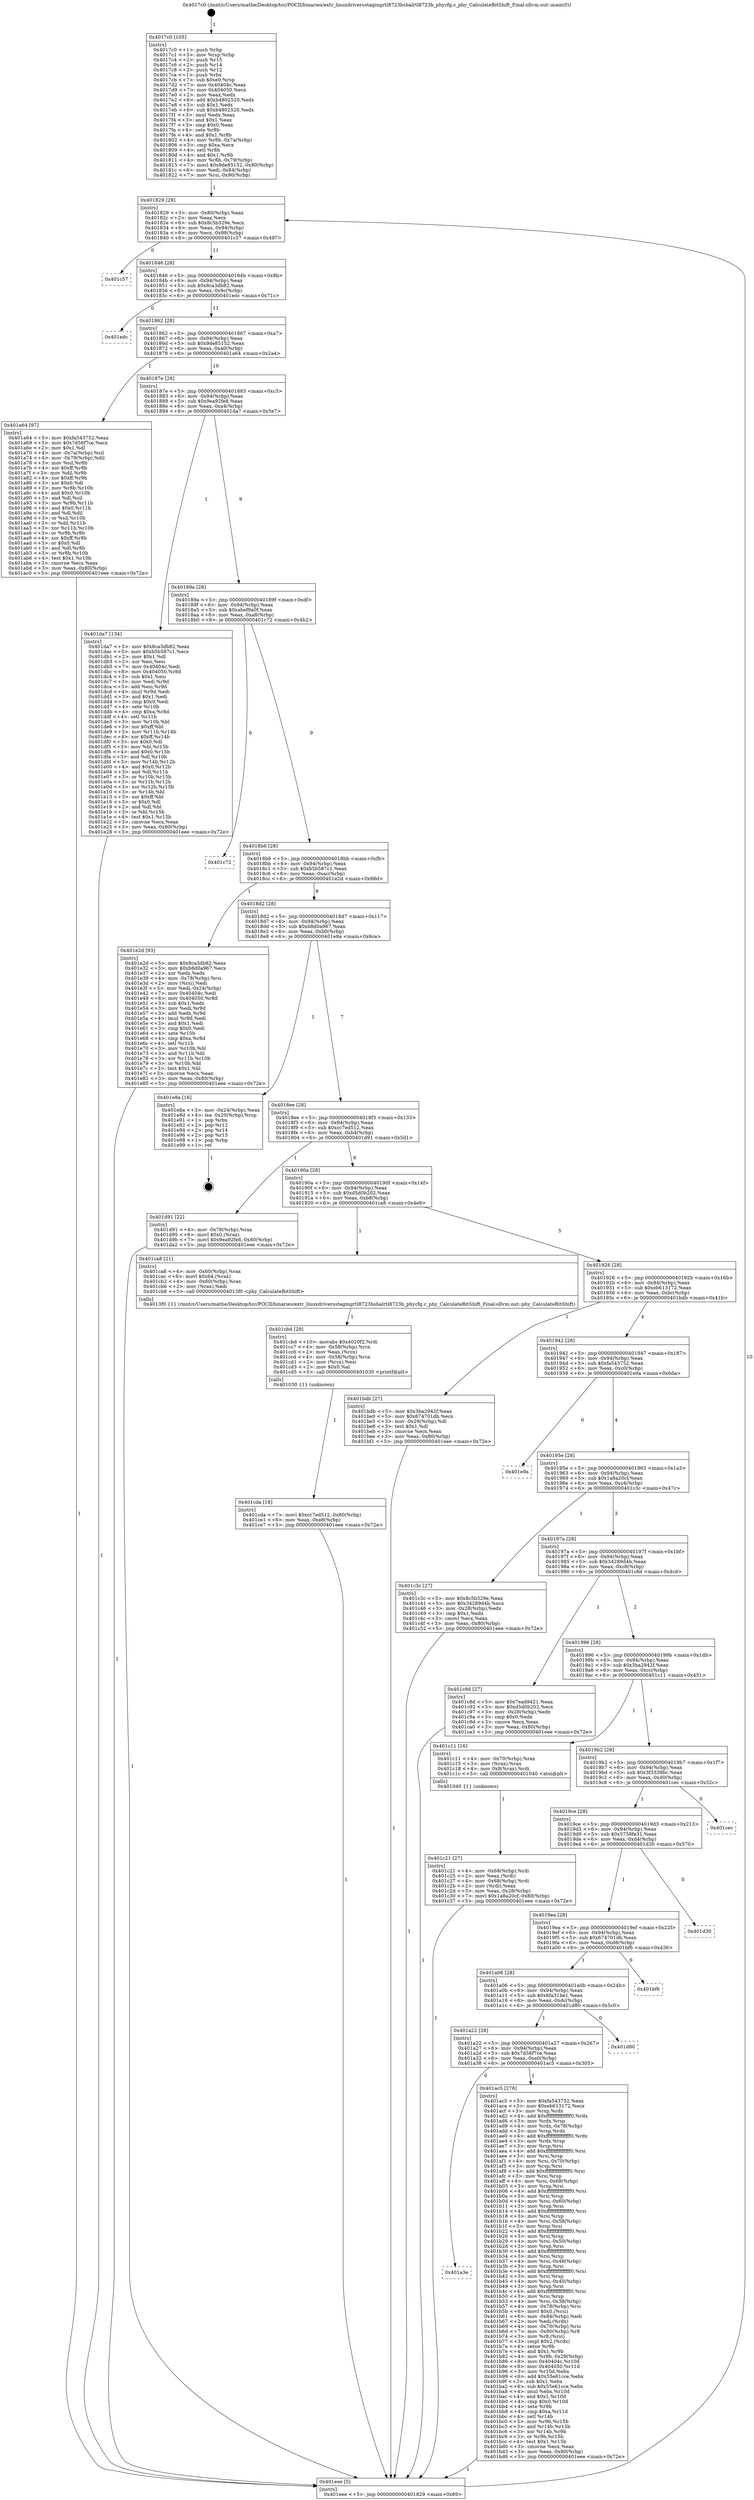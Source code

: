 digraph "0x4017c0" {
  label = "0x4017c0 (/mnt/c/Users/mathe/Desktop/tcc/POCII/binaries/extr_linuxdriversstagingrtl8723bshalrtl8723b_phycfg.c_phy_CalculateBitShift_Final-ollvm.out::main(0))"
  labelloc = "t"
  node[shape=record]

  Entry [label="",width=0.3,height=0.3,shape=circle,fillcolor=black,style=filled]
  "0x401829" [label="{
     0x401829 [29]\l
     | [instrs]\l
     &nbsp;&nbsp;0x401829 \<+3\>: mov -0x80(%rbp),%eax\l
     &nbsp;&nbsp;0x40182c \<+2\>: mov %eax,%ecx\l
     &nbsp;&nbsp;0x40182e \<+6\>: sub $0x8c5b329e,%ecx\l
     &nbsp;&nbsp;0x401834 \<+6\>: mov %eax,-0x94(%rbp)\l
     &nbsp;&nbsp;0x40183a \<+6\>: mov %ecx,-0x98(%rbp)\l
     &nbsp;&nbsp;0x401840 \<+6\>: je 0000000000401c57 \<main+0x497\>\l
  }"]
  "0x401c57" [label="{
     0x401c57\l
  }", style=dashed]
  "0x401846" [label="{
     0x401846 [28]\l
     | [instrs]\l
     &nbsp;&nbsp;0x401846 \<+5\>: jmp 000000000040184b \<main+0x8b\>\l
     &nbsp;&nbsp;0x40184b \<+6\>: mov -0x94(%rbp),%eax\l
     &nbsp;&nbsp;0x401851 \<+5\>: sub $0x8ca3db82,%eax\l
     &nbsp;&nbsp;0x401856 \<+6\>: mov %eax,-0x9c(%rbp)\l
     &nbsp;&nbsp;0x40185c \<+6\>: je 0000000000401edc \<main+0x71c\>\l
  }"]
  Exit [label="",width=0.3,height=0.3,shape=circle,fillcolor=black,style=filled,peripheries=2]
  "0x401edc" [label="{
     0x401edc\l
  }", style=dashed]
  "0x401862" [label="{
     0x401862 [28]\l
     | [instrs]\l
     &nbsp;&nbsp;0x401862 \<+5\>: jmp 0000000000401867 \<main+0xa7\>\l
     &nbsp;&nbsp;0x401867 \<+6\>: mov -0x94(%rbp),%eax\l
     &nbsp;&nbsp;0x40186d \<+5\>: sub $0x9de85152,%eax\l
     &nbsp;&nbsp;0x401872 \<+6\>: mov %eax,-0xa0(%rbp)\l
     &nbsp;&nbsp;0x401878 \<+6\>: je 0000000000401a64 \<main+0x2a4\>\l
  }"]
  "0x401cda" [label="{
     0x401cda [18]\l
     | [instrs]\l
     &nbsp;&nbsp;0x401cda \<+7\>: movl $0xcc7ed512,-0x80(%rbp)\l
     &nbsp;&nbsp;0x401ce1 \<+6\>: mov %eax,-0xe8(%rbp)\l
     &nbsp;&nbsp;0x401ce7 \<+5\>: jmp 0000000000401eee \<main+0x72e\>\l
  }"]
  "0x401a64" [label="{
     0x401a64 [97]\l
     | [instrs]\l
     &nbsp;&nbsp;0x401a64 \<+5\>: mov $0xfa543752,%eax\l
     &nbsp;&nbsp;0x401a69 \<+5\>: mov $0x7d56f7ce,%ecx\l
     &nbsp;&nbsp;0x401a6e \<+2\>: mov $0x1,%dl\l
     &nbsp;&nbsp;0x401a70 \<+4\>: mov -0x7a(%rbp),%sil\l
     &nbsp;&nbsp;0x401a74 \<+4\>: mov -0x79(%rbp),%dil\l
     &nbsp;&nbsp;0x401a78 \<+3\>: mov %sil,%r8b\l
     &nbsp;&nbsp;0x401a7b \<+4\>: xor $0xff,%r8b\l
     &nbsp;&nbsp;0x401a7f \<+3\>: mov %dil,%r9b\l
     &nbsp;&nbsp;0x401a82 \<+4\>: xor $0xff,%r9b\l
     &nbsp;&nbsp;0x401a86 \<+3\>: xor $0x0,%dl\l
     &nbsp;&nbsp;0x401a89 \<+3\>: mov %r8b,%r10b\l
     &nbsp;&nbsp;0x401a8c \<+4\>: and $0x0,%r10b\l
     &nbsp;&nbsp;0x401a90 \<+3\>: and %dl,%sil\l
     &nbsp;&nbsp;0x401a93 \<+3\>: mov %r9b,%r11b\l
     &nbsp;&nbsp;0x401a96 \<+4\>: and $0x0,%r11b\l
     &nbsp;&nbsp;0x401a9a \<+3\>: and %dl,%dil\l
     &nbsp;&nbsp;0x401a9d \<+3\>: or %sil,%r10b\l
     &nbsp;&nbsp;0x401aa0 \<+3\>: or %dil,%r11b\l
     &nbsp;&nbsp;0x401aa3 \<+3\>: xor %r11b,%r10b\l
     &nbsp;&nbsp;0x401aa6 \<+3\>: or %r9b,%r8b\l
     &nbsp;&nbsp;0x401aa9 \<+4\>: xor $0xff,%r8b\l
     &nbsp;&nbsp;0x401aad \<+3\>: or $0x0,%dl\l
     &nbsp;&nbsp;0x401ab0 \<+3\>: and %dl,%r8b\l
     &nbsp;&nbsp;0x401ab3 \<+3\>: or %r8b,%r10b\l
     &nbsp;&nbsp;0x401ab6 \<+4\>: test $0x1,%r10b\l
     &nbsp;&nbsp;0x401aba \<+3\>: cmovne %ecx,%eax\l
     &nbsp;&nbsp;0x401abd \<+3\>: mov %eax,-0x80(%rbp)\l
     &nbsp;&nbsp;0x401ac0 \<+5\>: jmp 0000000000401eee \<main+0x72e\>\l
  }"]
  "0x40187e" [label="{
     0x40187e [28]\l
     | [instrs]\l
     &nbsp;&nbsp;0x40187e \<+5\>: jmp 0000000000401883 \<main+0xc3\>\l
     &nbsp;&nbsp;0x401883 \<+6\>: mov -0x94(%rbp),%eax\l
     &nbsp;&nbsp;0x401889 \<+5\>: sub $0x9ea92fe8,%eax\l
     &nbsp;&nbsp;0x40188e \<+6\>: mov %eax,-0xa4(%rbp)\l
     &nbsp;&nbsp;0x401894 \<+6\>: je 0000000000401da7 \<main+0x5e7\>\l
  }"]
  "0x401eee" [label="{
     0x401eee [5]\l
     | [instrs]\l
     &nbsp;&nbsp;0x401eee \<+5\>: jmp 0000000000401829 \<main+0x69\>\l
  }"]
  "0x4017c0" [label="{
     0x4017c0 [105]\l
     | [instrs]\l
     &nbsp;&nbsp;0x4017c0 \<+1\>: push %rbp\l
     &nbsp;&nbsp;0x4017c1 \<+3\>: mov %rsp,%rbp\l
     &nbsp;&nbsp;0x4017c4 \<+2\>: push %r15\l
     &nbsp;&nbsp;0x4017c6 \<+2\>: push %r14\l
     &nbsp;&nbsp;0x4017c8 \<+2\>: push %r12\l
     &nbsp;&nbsp;0x4017ca \<+1\>: push %rbx\l
     &nbsp;&nbsp;0x4017cb \<+7\>: sub $0xe0,%rsp\l
     &nbsp;&nbsp;0x4017d2 \<+7\>: mov 0x40404c,%eax\l
     &nbsp;&nbsp;0x4017d9 \<+7\>: mov 0x404050,%ecx\l
     &nbsp;&nbsp;0x4017e0 \<+2\>: mov %eax,%edx\l
     &nbsp;&nbsp;0x4017e2 \<+6\>: add $0xb4802520,%edx\l
     &nbsp;&nbsp;0x4017e8 \<+3\>: sub $0x1,%edx\l
     &nbsp;&nbsp;0x4017eb \<+6\>: sub $0xb4802520,%edx\l
     &nbsp;&nbsp;0x4017f1 \<+3\>: imul %edx,%eax\l
     &nbsp;&nbsp;0x4017f4 \<+3\>: and $0x1,%eax\l
     &nbsp;&nbsp;0x4017f7 \<+3\>: cmp $0x0,%eax\l
     &nbsp;&nbsp;0x4017fa \<+4\>: sete %r8b\l
     &nbsp;&nbsp;0x4017fe \<+4\>: and $0x1,%r8b\l
     &nbsp;&nbsp;0x401802 \<+4\>: mov %r8b,-0x7a(%rbp)\l
     &nbsp;&nbsp;0x401806 \<+3\>: cmp $0xa,%ecx\l
     &nbsp;&nbsp;0x401809 \<+4\>: setl %r8b\l
     &nbsp;&nbsp;0x40180d \<+4\>: and $0x1,%r8b\l
     &nbsp;&nbsp;0x401811 \<+4\>: mov %r8b,-0x79(%rbp)\l
     &nbsp;&nbsp;0x401815 \<+7\>: movl $0x9de85152,-0x80(%rbp)\l
     &nbsp;&nbsp;0x40181c \<+6\>: mov %edi,-0x84(%rbp)\l
     &nbsp;&nbsp;0x401822 \<+7\>: mov %rsi,-0x90(%rbp)\l
  }"]
  "0x401cbd" [label="{
     0x401cbd [29]\l
     | [instrs]\l
     &nbsp;&nbsp;0x401cbd \<+10\>: movabs $0x4020f2,%rdi\l
     &nbsp;&nbsp;0x401cc7 \<+4\>: mov -0x58(%rbp),%rcx\l
     &nbsp;&nbsp;0x401ccb \<+2\>: mov %eax,(%rcx)\l
     &nbsp;&nbsp;0x401ccd \<+4\>: mov -0x58(%rbp),%rcx\l
     &nbsp;&nbsp;0x401cd1 \<+2\>: mov (%rcx),%esi\l
     &nbsp;&nbsp;0x401cd3 \<+2\>: mov $0x0,%al\l
     &nbsp;&nbsp;0x401cd5 \<+5\>: call 0000000000401030 \<printf@plt\>\l
     | [calls]\l
     &nbsp;&nbsp;0x401030 \{1\} (unknown)\l
  }"]
  "0x401da7" [label="{
     0x401da7 [134]\l
     | [instrs]\l
     &nbsp;&nbsp;0x401da7 \<+5\>: mov $0x8ca3db82,%eax\l
     &nbsp;&nbsp;0x401dac \<+5\>: mov $0xb5b587c1,%ecx\l
     &nbsp;&nbsp;0x401db1 \<+2\>: mov $0x1,%dl\l
     &nbsp;&nbsp;0x401db3 \<+2\>: xor %esi,%esi\l
     &nbsp;&nbsp;0x401db5 \<+7\>: mov 0x40404c,%edi\l
     &nbsp;&nbsp;0x401dbc \<+8\>: mov 0x404050,%r8d\l
     &nbsp;&nbsp;0x401dc4 \<+3\>: sub $0x1,%esi\l
     &nbsp;&nbsp;0x401dc7 \<+3\>: mov %edi,%r9d\l
     &nbsp;&nbsp;0x401dca \<+3\>: add %esi,%r9d\l
     &nbsp;&nbsp;0x401dcd \<+4\>: imul %r9d,%edi\l
     &nbsp;&nbsp;0x401dd1 \<+3\>: and $0x1,%edi\l
     &nbsp;&nbsp;0x401dd4 \<+3\>: cmp $0x0,%edi\l
     &nbsp;&nbsp;0x401dd7 \<+4\>: sete %r10b\l
     &nbsp;&nbsp;0x401ddb \<+4\>: cmp $0xa,%r8d\l
     &nbsp;&nbsp;0x401ddf \<+4\>: setl %r11b\l
     &nbsp;&nbsp;0x401de3 \<+3\>: mov %r10b,%bl\l
     &nbsp;&nbsp;0x401de6 \<+3\>: xor $0xff,%bl\l
     &nbsp;&nbsp;0x401de9 \<+3\>: mov %r11b,%r14b\l
     &nbsp;&nbsp;0x401dec \<+4\>: xor $0xff,%r14b\l
     &nbsp;&nbsp;0x401df0 \<+3\>: xor $0x0,%dl\l
     &nbsp;&nbsp;0x401df3 \<+3\>: mov %bl,%r15b\l
     &nbsp;&nbsp;0x401df6 \<+4\>: and $0x0,%r15b\l
     &nbsp;&nbsp;0x401dfa \<+3\>: and %dl,%r10b\l
     &nbsp;&nbsp;0x401dfd \<+3\>: mov %r14b,%r12b\l
     &nbsp;&nbsp;0x401e00 \<+4\>: and $0x0,%r12b\l
     &nbsp;&nbsp;0x401e04 \<+3\>: and %dl,%r11b\l
     &nbsp;&nbsp;0x401e07 \<+3\>: or %r10b,%r15b\l
     &nbsp;&nbsp;0x401e0a \<+3\>: or %r11b,%r12b\l
     &nbsp;&nbsp;0x401e0d \<+3\>: xor %r12b,%r15b\l
     &nbsp;&nbsp;0x401e10 \<+3\>: or %r14b,%bl\l
     &nbsp;&nbsp;0x401e13 \<+3\>: xor $0xff,%bl\l
     &nbsp;&nbsp;0x401e16 \<+3\>: or $0x0,%dl\l
     &nbsp;&nbsp;0x401e19 \<+2\>: and %dl,%bl\l
     &nbsp;&nbsp;0x401e1b \<+3\>: or %bl,%r15b\l
     &nbsp;&nbsp;0x401e1e \<+4\>: test $0x1,%r15b\l
     &nbsp;&nbsp;0x401e22 \<+3\>: cmovne %ecx,%eax\l
     &nbsp;&nbsp;0x401e25 \<+3\>: mov %eax,-0x80(%rbp)\l
     &nbsp;&nbsp;0x401e28 \<+5\>: jmp 0000000000401eee \<main+0x72e\>\l
  }"]
  "0x40189a" [label="{
     0x40189a [28]\l
     | [instrs]\l
     &nbsp;&nbsp;0x40189a \<+5\>: jmp 000000000040189f \<main+0xdf\>\l
     &nbsp;&nbsp;0x40189f \<+6\>: mov -0x94(%rbp),%eax\l
     &nbsp;&nbsp;0x4018a5 \<+5\>: sub $0xabef9a0f,%eax\l
     &nbsp;&nbsp;0x4018aa \<+6\>: mov %eax,-0xa8(%rbp)\l
     &nbsp;&nbsp;0x4018b0 \<+6\>: je 0000000000401c72 \<main+0x4b2\>\l
  }"]
  "0x401c21" [label="{
     0x401c21 [27]\l
     | [instrs]\l
     &nbsp;&nbsp;0x401c21 \<+4\>: mov -0x68(%rbp),%rdi\l
     &nbsp;&nbsp;0x401c25 \<+2\>: mov %eax,(%rdi)\l
     &nbsp;&nbsp;0x401c27 \<+4\>: mov -0x68(%rbp),%rdi\l
     &nbsp;&nbsp;0x401c2b \<+2\>: mov (%rdi),%eax\l
     &nbsp;&nbsp;0x401c2d \<+3\>: mov %eax,-0x28(%rbp)\l
     &nbsp;&nbsp;0x401c30 \<+7\>: movl $0x1a8a20cf,-0x80(%rbp)\l
     &nbsp;&nbsp;0x401c37 \<+5\>: jmp 0000000000401eee \<main+0x72e\>\l
  }"]
  "0x401c72" [label="{
     0x401c72\l
  }", style=dashed]
  "0x4018b6" [label="{
     0x4018b6 [28]\l
     | [instrs]\l
     &nbsp;&nbsp;0x4018b6 \<+5\>: jmp 00000000004018bb \<main+0xfb\>\l
     &nbsp;&nbsp;0x4018bb \<+6\>: mov -0x94(%rbp),%eax\l
     &nbsp;&nbsp;0x4018c1 \<+5\>: sub $0xb5b587c1,%eax\l
     &nbsp;&nbsp;0x4018c6 \<+6\>: mov %eax,-0xac(%rbp)\l
     &nbsp;&nbsp;0x4018cc \<+6\>: je 0000000000401e2d \<main+0x66d\>\l
  }"]
  "0x401a3e" [label="{
     0x401a3e\l
  }", style=dashed]
  "0x401e2d" [label="{
     0x401e2d [93]\l
     | [instrs]\l
     &nbsp;&nbsp;0x401e2d \<+5\>: mov $0x8ca3db82,%eax\l
     &nbsp;&nbsp;0x401e32 \<+5\>: mov $0xb8d0a967,%ecx\l
     &nbsp;&nbsp;0x401e37 \<+2\>: xor %edx,%edx\l
     &nbsp;&nbsp;0x401e39 \<+4\>: mov -0x78(%rbp),%rsi\l
     &nbsp;&nbsp;0x401e3d \<+2\>: mov (%rsi),%edi\l
     &nbsp;&nbsp;0x401e3f \<+3\>: mov %edi,-0x24(%rbp)\l
     &nbsp;&nbsp;0x401e42 \<+7\>: mov 0x40404c,%edi\l
     &nbsp;&nbsp;0x401e49 \<+8\>: mov 0x404050,%r8d\l
     &nbsp;&nbsp;0x401e51 \<+3\>: sub $0x1,%edx\l
     &nbsp;&nbsp;0x401e54 \<+3\>: mov %edi,%r9d\l
     &nbsp;&nbsp;0x401e57 \<+3\>: add %edx,%r9d\l
     &nbsp;&nbsp;0x401e5a \<+4\>: imul %r9d,%edi\l
     &nbsp;&nbsp;0x401e5e \<+3\>: and $0x1,%edi\l
     &nbsp;&nbsp;0x401e61 \<+3\>: cmp $0x0,%edi\l
     &nbsp;&nbsp;0x401e64 \<+4\>: sete %r10b\l
     &nbsp;&nbsp;0x401e68 \<+4\>: cmp $0xa,%r8d\l
     &nbsp;&nbsp;0x401e6c \<+4\>: setl %r11b\l
     &nbsp;&nbsp;0x401e70 \<+3\>: mov %r10b,%bl\l
     &nbsp;&nbsp;0x401e73 \<+3\>: and %r11b,%bl\l
     &nbsp;&nbsp;0x401e76 \<+3\>: xor %r11b,%r10b\l
     &nbsp;&nbsp;0x401e79 \<+3\>: or %r10b,%bl\l
     &nbsp;&nbsp;0x401e7c \<+3\>: test $0x1,%bl\l
     &nbsp;&nbsp;0x401e7f \<+3\>: cmovne %ecx,%eax\l
     &nbsp;&nbsp;0x401e82 \<+3\>: mov %eax,-0x80(%rbp)\l
     &nbsp;&nbsp;0x401e85 \<+5\>: jmp 0000000000401eee \<main+0x72e\>\l
  }"]
  "0x4018d2" [label="{
     0x4018d2 [28]\l
     | [instrs]\l
     &nbsp;&nbsp;0x4018d2 \<+5\>: jmp 00000000004018d7 \<main+0x117\>\l
     &nbsp;&nbsp;0x4018d7 \<+6\>: mov -0x94(%rbp),%eax\l
     &nbsp;&nbsp;0x4018dd \<+5\>: sub $0xb8d0a967,%eax\l
     &nbsp;&nbsp;0x4018e2 \<+6\>: mov %eax,-0xb0(%rbp)\l
     &nbsp;&nbsp;0x4018e8 \<+6\>: je 0000000000401e8a \<main+0x6ca\>\l
  }"]
  "0x401ac5" [label="{
     0x401ac5 [278]\l
     | [instrs]\l
     &nbsp;&nbsp;0x401ac5 \<+5\>: mov $0xfa543752,%eax\l
     &nbsp;&nbsp;0x401aca \<+5\>: mov $0xeb613172,%ecx\l
     &nbsp;&nbsp;0x401acf \<+3\>: mov %rsp,%rdx\l
     &nbsp;&nbsp;0x401ad2 \<+4\>: add $0xfffffffffffffff0,%rdx\l
     &nbsp;&nbsp;0x401ad6 \<+3\>: mov %rdx,%rsp\l
     &nbsp;&nbsp;0x401ad9 \<+4\>: mov %rdx,-0x78(%rbp)\l
     &nbsp;&nbsp;0x401add \<+3\>: mov %rsp,%rdx\l
     &nbsp;&nbsp;0x401ae0 \<+4\>: add $0xfffffffffffffff0,%rdx\l
     &nbsp;&nbsp;0x401ae4 \<+3\>: mov %rdx,%rsp\l
     &nbsp;&nbsp;0x401ae7 \<+3\>: mov %rsp,%rsi\l
     &nbsp;&nbsp;0x401aea \<+4\>: add $0xfffffffffffffff0,%rsi\l
     &nbsp;&nbsp;0x401aee \<+3\>: mov %rsi,%rsp\l
     &nbsp;&nbsp;0x401af1 \<+4\>: mov %rsi,-0x70(%rbp)\l
     &nbsp;&nbsp;0x401af5 \<+3\>: mov %rsp,%rsi\l
     &nbsp;&nbsp;0x401af8 \<+4\>: add $0xfffffffffffffff0,%rsi\l
     &nbsp;&nbsp;0x401afc \<+3\>: mov %rsi,%rsp\l
     &nbsp;&nbsp;0x401aff \<+4\>: mov %rsi,-0x68(%rbp)\l
     &nbsp;&nbsp;0x401b03 \<+3\>: mov %rsp,%rsi\l
     &nbsp;&nbsp;0x401b06 \<+4\>: add $0xfffffffffffffff0,%rsi\l
     &nbsp;&nbsp;0x401b0a \<+3\>: mov %rsi,%rsp\l
     &nbsp;&nbsp;0x401b0d \<+4\>: mov %rsi,-0x60(%rbp)\l
     &nbsp;&nbsp;0x401b11 \<+3\>: mov %rsp,%rsi\l
     &nbsp;&nbsp;0x401b14 \<+4\>: add $0xfffffffffffffff0,%rsi\l
     &nbsp;&nbsp;0x401b18 \<+3\>: mov %rsi,%rsp\l
     &nbsp;&nbsp;0x401b1b \<+4\>: mov %rsi,-0x58(%rbp)\l
     &nbsp;&nbsp;0x401b1f \<+3\>: mov %rsp,%rsi\l
     &nbsp;&nbsp;0x401b22 \<+4\>: add $0xfffffffffffffff0,%rsi\l
     &nbsp;&nbsp;0x401b26 \<+3\>: mov %rsi,%rsp\l
     &nbsp;&nbsp;0x401b29 \<+4\>: mov %rsi,-0x50(%rbp)\l
     &nbsp;&nbsp;0x401b2d \<+3\>: mov %rsp,%rsi\l
     &nbsp;&nbsp;0x401b30 \<+4\>: add $0xfffffffffffffff0,%rsi\l
     &nbsp;&nbsp;0x401b34 \<+3\>: mov %rsi,%rsp\l
     &nbsp;&nbsp;0x401b37 \<+4\>: mov %rsi,-0x48(%rbp)\l
     &nbsp;&nbsp;0x401b3b \<+3\>: mov %rsp,%rsi\l
     &nbsp;&nbsp;0x401b3e \<+4\>: add $0xfffffffffffffff0,%rsi\l
     &nbsp;&nbsp;0x401b42 \<+3\>: mov %rsi,%rsp\l
     &nbsp;&nbsp;0x401b45 \<+4\>: mov %rsi,-0x40(%rbp)\l
     &nbsp;&nbsp;0x401b49 \<+3\>: mov %rsp,%rsi\l
     &nbsp;&nbsp;0x401b4c \<+4\>: add $0xfffffffffffffff0,%rsi\l
     &nbsp;&nbsp;0x401b50 \<+3\>: mov %rsi,%rsp\l
     &nbsp;&nbsp;0x401b53 \<+4\>: mov %rsi,-0x38(%rbp)\l
     &nbsp;&nbsp;0x401b57 \<+4\>: mov -0x78(%rbp),%rsi\l
     &nbsp;&nbsp;0x401b5b \<+6\>: movl $0x0,(%rsi)\l
     &nbsp;&nbsp;0x401b61 \<+6\>: mov -0x84(%rbp),%edi\l
     &nbsp;&nbsp;0x401b67 \<+2\>: mov %edi,(%rdx)\l
     &nbsp;&nbsp;0x401b69 \<+4\>: mov -0x70(%rbp),%rsi\l
     &nbsp;&nbsp;0x401b6d \<+7\>: mov -0x90(%rbp),%r8\l
     &nbsp;&nbsp;0x401b74 \<+3\>: mov %r8,(%rsi)\l
     &nbsp;&nbsp;0x401b77 \<+3\>: cmpl $0x2,(%rdx)\l
     &nbsp;&nbsp;0x401b7a \<+4\>: setne %r9b\l
     &nbsp;&nbsp;0x401b7e \<+4\>: and $0x1,%r9b\l
     &nbsp;&nbsp;0x401b82 \<+4\>: mov %r9b,-0x29(%rbp)\l
     &nbsp;&nbsp;0x401b86 \<+8\>: mov 0x40404c,%r10d\l
     &nbsp;&nbsp;0x401b8e \<+8\>: mov 0x404050,%r11d\l
     &nbsp;&nbsp;0x401b96 \<+3\>: mov %r10d,%ebx\l
     &nbsp;&nbsp;0x401b99 \<+6\>: add $0x55e61cce,%ebx\l
     &nbsp;&nbsp;0x401b9f \<+3\>: sub $0x1,%ebx\l
     &nbsp;&nbsp;0x401ba2 \<+6\>: sub $0x55e61cce,%ebx\l
     &nbsp;&nbsp;0x401ba8 \<+4\>: imul %ebx,%r10d\l
     &nbsp;&nbsp;0x401bac \<+4\>: and $0x1,%r10d\l
     &nbsp;&nbsp;0x401bb0 \<+4\>: cmp $0x0,%r10d\l
     &nbsp;&nbsp;0x401bb4 \<+4\>: sete %r9b\l
     &nbsp;&nbsp;0x401bb8 \<+4\>: cmp $0xa,%r11d\l
     &nbsp;&nbsp;0x401bbc \<+4\>: setl %r14b\l
     &nbsp;&nbsp;0x401bc0 \<+3\>: mov %r9b,%r15b\l
     &nbsp;&nbsp;0x401bc3 \<+3\>: and %r14b,%r15b\l
     &nbsp;&nbsp;0x401bc6 \<+3\>: xor %r14b,%r9b\l
     &nbsp;&nbsp;0x401bc9 \<+3\>: or %r9b,%r15b\l
     &nbsp;&nbsp;0x401bcc \<+4\>: test $0x1,%r15b\l
     &nbsp;&nbsp;0x401bd0 \<+3\>: cmovne %ecx,%eax\l
     &nbsp;&nbsp;0x401bd3 \<+3\>: mov %eax,-0x80(%rbp)\l
     &nbsp;&nbsp;0x401bd6 \<+5\>: jmp 0000000000401eee \<main+0x72e\>\l
  }"]
  "0x401e8a" [label="{
     0x401e8a [16]\l
     | [instrs]\l
     &nbsp;&nbsp;0x401e8a \<+3\>: mov -0x24(%rbp),%eax\l
     &nbsp;&nbsp;0x401e8d \<+4\>: lea -0x20(%rbp),%rsp\l
     &nbsp;&nbsp;0x401e91 \<+1\>: pop %rbx\l
     &nbsp;&nbsp;0x401e92 \<+2\>: pop %r12\l
     &nbsp;&nbsp;0x401e94 \<+2\>: pop %r14\l
     &nbsp;&nbsp;0x401e96 \<+2\>: pop %r15\l
     &nbsp;&nbsp;0x401e98 \<+1\>: pop %rbp\l
     &nbsp;&nbsp;0x401e99 \<+1\>: ret\l
  }"]
  "0x4018ee" [label="{
     0x4018ee [28]\l
     | [instrs]\l
     &nbsp;&nbsp;0x4018ee \<+5\>: jmp 00000000004018f3 \<main+0x133\>\l
     &nbsp;&nbsp;0x4018f3 \<+6\>: mov -0x94(%rbp),%eax\l
     &nbsp;&nbsp;0x4018f9 \<+5\>: sub $0xcc7ed512,%eax\l
     &nbsp;&nbsp;0x4018fe \<+6\>: mov %eax,-0xb4(%rbp)\l
     &nbsp;&nbsp;0x401904 \<+6\>: je 0000000000401d91 \<main+0x5d1\>\l
  }"]
  "0x401a22" [label="{
     0x401a22 [28]\l
     | [instrs]\l
     &nbsp;&nbsp;0x401a22 \<+5\>: jmp 0000000000401a27 \<main+0x267\>\l
     &nbsp;&nbsp;0x401a27 \<+6\>: mov -0x94(%rbp),%eax\l
     &nbsp;&nbsp;0x401a2d \<+5\>: sub $0x7d56f7ce,%eax\l
     &nbsp;&nbsp;0x401a32 \<+6\>: mov %eax,-0xe0(%rbp)\l
     &nbsp;&nbsp;0x401a38 \<+6\>: je 0000000000401ac5 \<main+0x305\>\l
  }"]
  "0x401d91" [label="{
     0x401d91 [22]\l
     | [instrs]\l
     &nbsp;&nbsp;0x401d91 \<+4\>: mov -0x78(%rbp),%rax\l
     &nbsp;&nbsp;0x401d95 \<+6\>: movl $0x0,(%rax)\l
     &nbsp;&nbsp;0x401d9b \<+7\>: movl $0x9ea92fe8,-0x80(%rbp)\l
     &nbsp;&nbsp;0x401da2 \<+5\>: jmp 0000000000401eee \<main+0x72e\>\l
  }"]
  "0x40190a" [label="{
     0x40190a [28]\l
     | [instrs]\l
     &nbsp;&nbsp;0x40190a \<+5\>: jmp 000000000040190f \<main+0x14f\>\l
     &nbsp;&nbsp;0x40190f \<+6\>: mov -0x94(%rbp),%eax\l
     &nbsp;&nbsp;0x401915 \<+5\>: sub $0xd5d0b202,%eax\l
     &nbsp;&nbsp;0x40191a \<+6\>: mov %eax,-0xb8(%rbp)\l
     &nbsp;&nbsp;0x401920 \<+6\>: je 0000000000401ca8 \<main+0x4e8\>\l
  }"]
  "0x401d80" [label="{
     0x401d80\l
  }", style=dashed]
  "0x401ca8" [label="{
     0x401ca8 [21]\l
     | [instrs]\l
     &nbsp;&nbsp;0x401ca8 \<+4\>: mov -0x60(%rbp),%rax\l
     &nbsp;&nbsp;0x401cac \<+6\>: movl $0x64,(%rax)\l
     &nbsp;&nbsp;0x401cb2 \<+4\>: mov -0x60(%rbp),%rax\l
     &nbsp;&nbsp;0x401cb6 \<+2\>: mov (%rax),%edi\l
     &nbsp;&nbsp;0x401cb8 \<+5\>: call 00000000004013f0 \<phy_CalculateBitShift\>\l
     | [calls]\l
     &nbsp;&nbsp;0x4013f0 \{1\} (/mnt/c/Users/mathe/Desktop/tcc/POCII/binaries/extr_linuxdriversstagingrtl8723bshalrtl8723b_phycfg.c_phy_CalculateBitShift_Final-ollvm.out::phy_CalculateBitShift)\l
  }"]
  "0x401926" [label="{
     0x401926 [28]\l
     | [instrs]\l
     &nbsp;&nbsp;0x401926 \<+5\>: jmp 000000000040192b \<main+0x16b\>\l
     &nbsp;&nbsp;0x40192b \<+6\>: mov -0x94(%rbp),%eax\l
     &nbsp;&nbsp;0x401931 \<+5\>: sub $0xeb613172,%eax\l
     &nbsp;&nbsp;0x401936 \<+6\>: mov %eax,-0xbc(%rbp)\l
     &nbsp;&nbsp;0x40193c \<+6\>: je 0000000000401bdb \<main+0x41b\>\l
  }"]
  "0x401a06" [label="{
     0x401a06 [28]\l
     | [instrs]\l
     &nbsp;&nbsp;0x401a06 \<+5\>: jmp 0000000000401a0b \<main+0x24b\>\l
     &nbsp;&nbsp;0x401a0b \<+6\>: mov -0x94(%rbp),%eax\l
     &nbsp;&nbsp;0x401a11 \<+5\>: sub $0x6fa31be1,%eax\l
     &nbsp;&nbsp;0x401a16 \<+6\>: mov %eax,-0xdc(%rbp)\l
     &nbsp;&nbsp;0x401a1c \<+6\>: je 0000000000401d80 \<main+0x5c0\>\l
  }"]
  "0x401bdb" [label="{
     0x401bdb [27]\l
     | [instrs]\l
     &nbsp;&nbsp;0x401bdb \<+5\>: mov $0x3ba2942f,%eax\l
     &nbsp;&nbsp;0x401be0 \<+5\>: mov $0x674701db,%ecx\l
     &nbsp;&nbsp;0x401be5 \<+3\>: mov -0x29(%rbp),%dl\l
     &nbsp;&nbsp;0x401be8 \<+3\>: test $0x1,%dl\l
     &nbsp;&nbsp;0x401beb \<+3\>: cmovne %ecx,%eax\l
     &nbsp;&nbsp;0x401bee \<+3\>: mov %eax,-0x80(%rbp)\l
     &nbsp;&nbsp;0x401bf1 \<+5\>: jmp 0000000000401eee \<main+0x72e\>\l
  }"]
  "0x401942" [label="{
     0x401942 [28]\l
     | [instrs]\l
     &nbsp;&nbsp;0x401942 \<+5\>: jmp 0000000000401947 \<main+0x187\>\l
     &nbsp;&nbsp;0x401947 \<+6\>: mov -0x94(%rbp),%eax\l
     &nbsp;&nbsp;0x40194d \<+5\>: sub $0xfa543752,%eax\l
     &nbsp;&nbsp;0x401952 \<+6\>: mov %eax,-0xc0(%rbp)\l
     &nbsp;&nbsp;0x401958 \<+6\>: je 0000000000401e9a \<main+0x6da\>\l
  }"]
  "0x401bf6" [label="{
     0x401bf6\l
  }", style=dashed]
  "0x401e9a" [label="{
     0x401e9a\l
  }", style=dashed]
  "0x40195e" [label="{
     0x40195e [28]\l
     | [instrs]\l
     &nbsp;&nbsp;0x40195e \<+5\>: jmp 0000000000401963 \<main+0x1a3\>\l
     &nbsp;&nbsp;0x401963 \<+6\>: mov -0x94(%rbp),%eax\l
     &nbsp;&nbsp;0x401969 \<+5\>: sub $0x1a8a20cf,%eax\l
     &nbsp;&nbsp;0x40196e \<+6\>: mov %eax,-0xc4(%rbp)\l
     &nbsp;&nbsp;0x401974 \<+6\>: je 0000000000401c3c \<main+0x47c\>\l
  }"]
  "0x4019ea" [label="{
     0x4019ea [28]\l
     | [instrs]\l
     &nbsp;&nbsp;0x4019ea \<+5\>: jmp 00000000004019ef \<main+0x22f\>\l
     &nbsp;&nbsp;0x4019ef \<+6\>: mov -0x94(%rbp),%eax\l
     &nbsp;&nbsp;0x4019f5 \<+5\>: sub $0x674701db,%eax\l
     &nbsp;&nbsp;0x4019fa \<+6\>: mov %eax,-0xd8(%rbp)\l
     &nbsp;&nbsp;0x401a00 \<+6\>: je 0000000000401bf6 \<main+0x436\>\l
  }"]
  "0x401c3c" [label="{
     0x401c3c [27]\l
     | [instrs]\l
     &nbsp;&nbsp;0x401c3c \<+5\>: mov $0x8c5b329e,%eax\l
     &nbsp;&nbsp;0x401c41 \<+5\>: mov $0x34289d4b,%ecx\l
     &nbsp;&nbsp;0x401c46 \<+3\>: mov -0x28(%rbp),%edx\l
     &nbsp;&nbsp;0x401c49 \<+3\>: cmp $0x1,%edx\l
     &nbsp;&nbsp;0x401c4c \<+3\>: cmovl %ecx,%eax\l
     &nbsp;&nbsp;0x401c4f \<+3\>: mov %eax,-0x80(%rbp)\l
     &nbsp;&nbsp;0x401c52 \<+5\>: jmp 0000000000401eee \<main+0x72e\>\l
  }"]
  "0x40197a" [label="{
     0x40197a [28]\l
     | [instrs]\l
     &nbsp;&nbsp;0x40197a \<+5\>: jmp 000000000040197f \<main+0x1bf\>\l
     &nbsp;&nbsp;0x40197f \<+6\>: mov -0x94(%rbp),%eax\l
     &nbsp;&nbsp;0x401985 \<+5\>: sub $0x34289d4b,%eax\l
     &nbsp;&nbsp;0x40198a \<+6\>: mov %eax,-0xc8(%rbp)\l
     &nbsp;&nbsp;0x401990 \<+6\>: je 0000000000401c8d \<main+0x4cd\>\l
  }"]
  "0x401d30" [label="{
     0x401d30\l
  }", style=dashed]
  "0x401c8d" [label="{
     0x401c8d [27]\l
     | [instrs]\l
     &nbsp;&nbsp;0x401c8d \<+5\>: mov $0x7ead9421,%eax\l
     &nbsp;&nbsp;0x401c92 \<+5\>: mov $0xd5d0b202,%ecx\l
     &nbsp;&nbsp;0x401c97 \<+3\>: mov -0x28(%rbp),%edx\l
     &nbsp;&nbsp;0x401c9a \<+3\>: cmp $0x0,%edx\l
     &nbsp;&nbsp;0x401c9d \<+3\>: cmove %ecx,%eax\l
     &nbsp;&nbsp;0x401ca0 \<+3\>: mov %eax,-0x80(%rbp)\l
     &nbsp;&nbsp;0x401ca3 \<+5\>: jmp 0000000000401eee \<main+0x72e\>\l
  }"]
  "0x401996" [label="{
     0x401996 [28]\l
     | [instrs]\l
     &nbsp;&nbsp;0x401996 \<+5\>: jmp 000000000040199b \<main+0x1db\>\l
     &nbsp;&nbsp;0x40199b \<+6\>: mov -0x94(%rbp),%eax\l
     &nbsp;&nbsp;0x4019a1 \<+5\>: sub $0x3ba2942f,%eax\l
     &nbsp;&nbsp;0x4019a6 \<+6\>: mov %eax,-0xcc(%rbp)\l
     &nbsp;&nbsp;0x4019ac \<+6\>: je 0000000000401c11 \<main+0x451\>\l
  }"]
  "0x4019ce" [label="{
     0x4019ce [28]\l
     | [instrs]\l
     &nbsp;&nbsp;0x4019ce \<+5\>: jmp 00000000004019d3 \<main+0x213\>\l
     &nbsp;&nbsp;0x4019d3 \<+6\>: mov -0x94(%rbp),%eax\l
     &nbsp;&nbsp;0x4019d9 \<+5\>: sub $0x5758fe31,%eax\l
     &nbsp;&nbsp;0x4019de \<+6\>: mov %eax,-0xd4(%rbp)\l
     &nbsp;&nbsp;0x4019e4 \<+6\>: je 0000000000401d30 \<main+0x570\>\l
  }"]
  "0x401c11" [label="{
     0x401c11 [16]\l
     | [instrs]\l
     &nbsp;&nbsp;0x401c11 \<+4\>: mov -0x70(%rbp),%rax\l
     &nbsp;&nbsp;0x401c15 \<+3\>: mov (%rax),%rax\l
     &nbsp;&nbsp;0x401c18 \<+4\>: mov 0x8(%rax),%rdi\l
     &nbsp;&nbsp;0x401c1c \<+5\>: call 0000000000401040 \<atoi@plt\>\l
     | [calls]\l
     &nbsp;&nbsp;0x401040 \{1\} (unknown)\l
  }"]
  "0x4019b2" [label="{
     0x4019b2 [28]\l
     | [instrs]\l
     &nbsp;&nbsp;0x4019b2 \<+5\>: jmp 00000000004019b7 \<main+0x1f7\>\l
     &nbsp;&nbsp;0x4019b7 \<+6\>: mov -0x94(%rbp),%eax\l
     &nbsp;&nbsp;0x4019bd \<+5\>: sub $0x3f3339bc,%eax\l
     &nbsp;&nbsp;0x4019c2 \<+6\>: mov %eax,-0xd0(%rbp)\l
     &nbsp;&nbsp;0x4019c8 \<+6\>: je 0000000000401cec \<main+0x52c\>\l
  }"]
  "0x401cec" [label="{
     0x401cec\l
  }", style=dashed]
  Entry -> "0x4017c0" [label=" 1"]
  "0x401829" -> "0x401c57" [label=" 0"]
  "0x401829" -> "0x401846" [label=" 11"]
  "0x401e8a" -> Exit [label=" 1"]
  "0x401846" -> "0x401edc" [label=" 0"]
  "0x401846" -> "0x401862" [label=" 11"]
  "0x401e2d" -> "0x401eee" [label=" 1"]
  "0x401862" -> "0x401a64" [label=" 1"]
  "0x401862" -> "0x40187e" [label=" 10"]
  "0x401a64" -> "0x401eee" [label=" 1"]
  "0x4017c0" -> "0x401829" [label=" 1"]
  "0x401eee" -> "0x401829" [label=" 10"]
  "0x401da7" -> "0x401eee" [label=" 1"]
  "0x40187e" -> "0x401da7" [label=" 1"]
  "0x40187e" -> "0x40189a" [label=" 9"]
  "0x401d91" -> "0x401eee" [label=" 1"]
  "0x40189a" -> "0x401c72" [label=" 0"]
  "0x40189a" -> "0x4018b6" [label=" 9"]
  "0x401cda" -> "0x401eee" [label=" 1"]
  "0x4018b6" -> "0x401e2d" [label=" 1"]
  "0x4018b6" -> "0x4018d2" [label=" 8"]
  "0x401ca8" -> "0x401cbd" [label=" 1"]
  "0x4018d2" -> "0x401e8a" [label=" 1"]
  "0x4018d2" -> "0x4018ee" [label=" 7"]
  "0x401c8d" -> "0x401eee" [label=" 1"]
  "0x4018ee" -> "0x401d91" [label=" 1"]
  "0x4018ee" -> "0x40190a" [label=" 6"]
  "0x401c21" -> "0x401eee" [label=" 1"]
  "0x40190a" -> "0x401ca8" [label=" 1"]
  "0x40190a" -> "0x401926" [label=" 5"]
  "0x401c11" -> "0x401c21" [label=" 1"]
  "0x401926" -> "0x401bdb" [label=" 1"]
  "0x401926" -> "0x401942" [label=" 4"]
  "0x401ac5" -> "0x401eee" [label=" 1"]
  "0x401942" -> "0x401e9a" [label=" 0"]
  "0x401942" -> "0x40195e" [label=" 4"]
  "0x401cbd" -> "0x401cda" [label=" 1"]
  "0x40195e" -> "0x401c3c" [label=" 1"]
  "0x40195e" -> "0x40197a" [label=" 3"]
  "0x401a22" -> "0x401ac5" [label=" 1"]
  "0x40197a" -> "0x401c8d" [label=" 1"]
  "0x40197a" -> "0x401996" [label=" 2"]
  "0x401c3c" -> "0x401eee" [label=" 1"]
  "0x401996" -> "0x401c11" [label=" 1"]
  "0x401996" -> "0x4019b2" [label=" 1"]
  "0x401a06" -> "0x401d80" [label=" 0"]
  "0x4019b2" -> "0x401cec" [label=" 0"]
  "0x4019b2" -> "0x4019ce" [label=" 1"]
  "0x401a06" -> "0x401a22" [label=" 1"]
  "0x4019ce" -> "0x401d30" [label=" 0"]
  "0x4019ce" -> "0x4019ea" [label=" 1"]
  "0x401a22" -> "0x401a3e" [label=" 0"]
  "0x4019ea" -> "0x401bf6" [label=" 0"]
  "0x4019ea" -> "0x401a06" [label=" 1"]
  "0x401bdb" -> "0x401eee" [label=" 1"]
}
